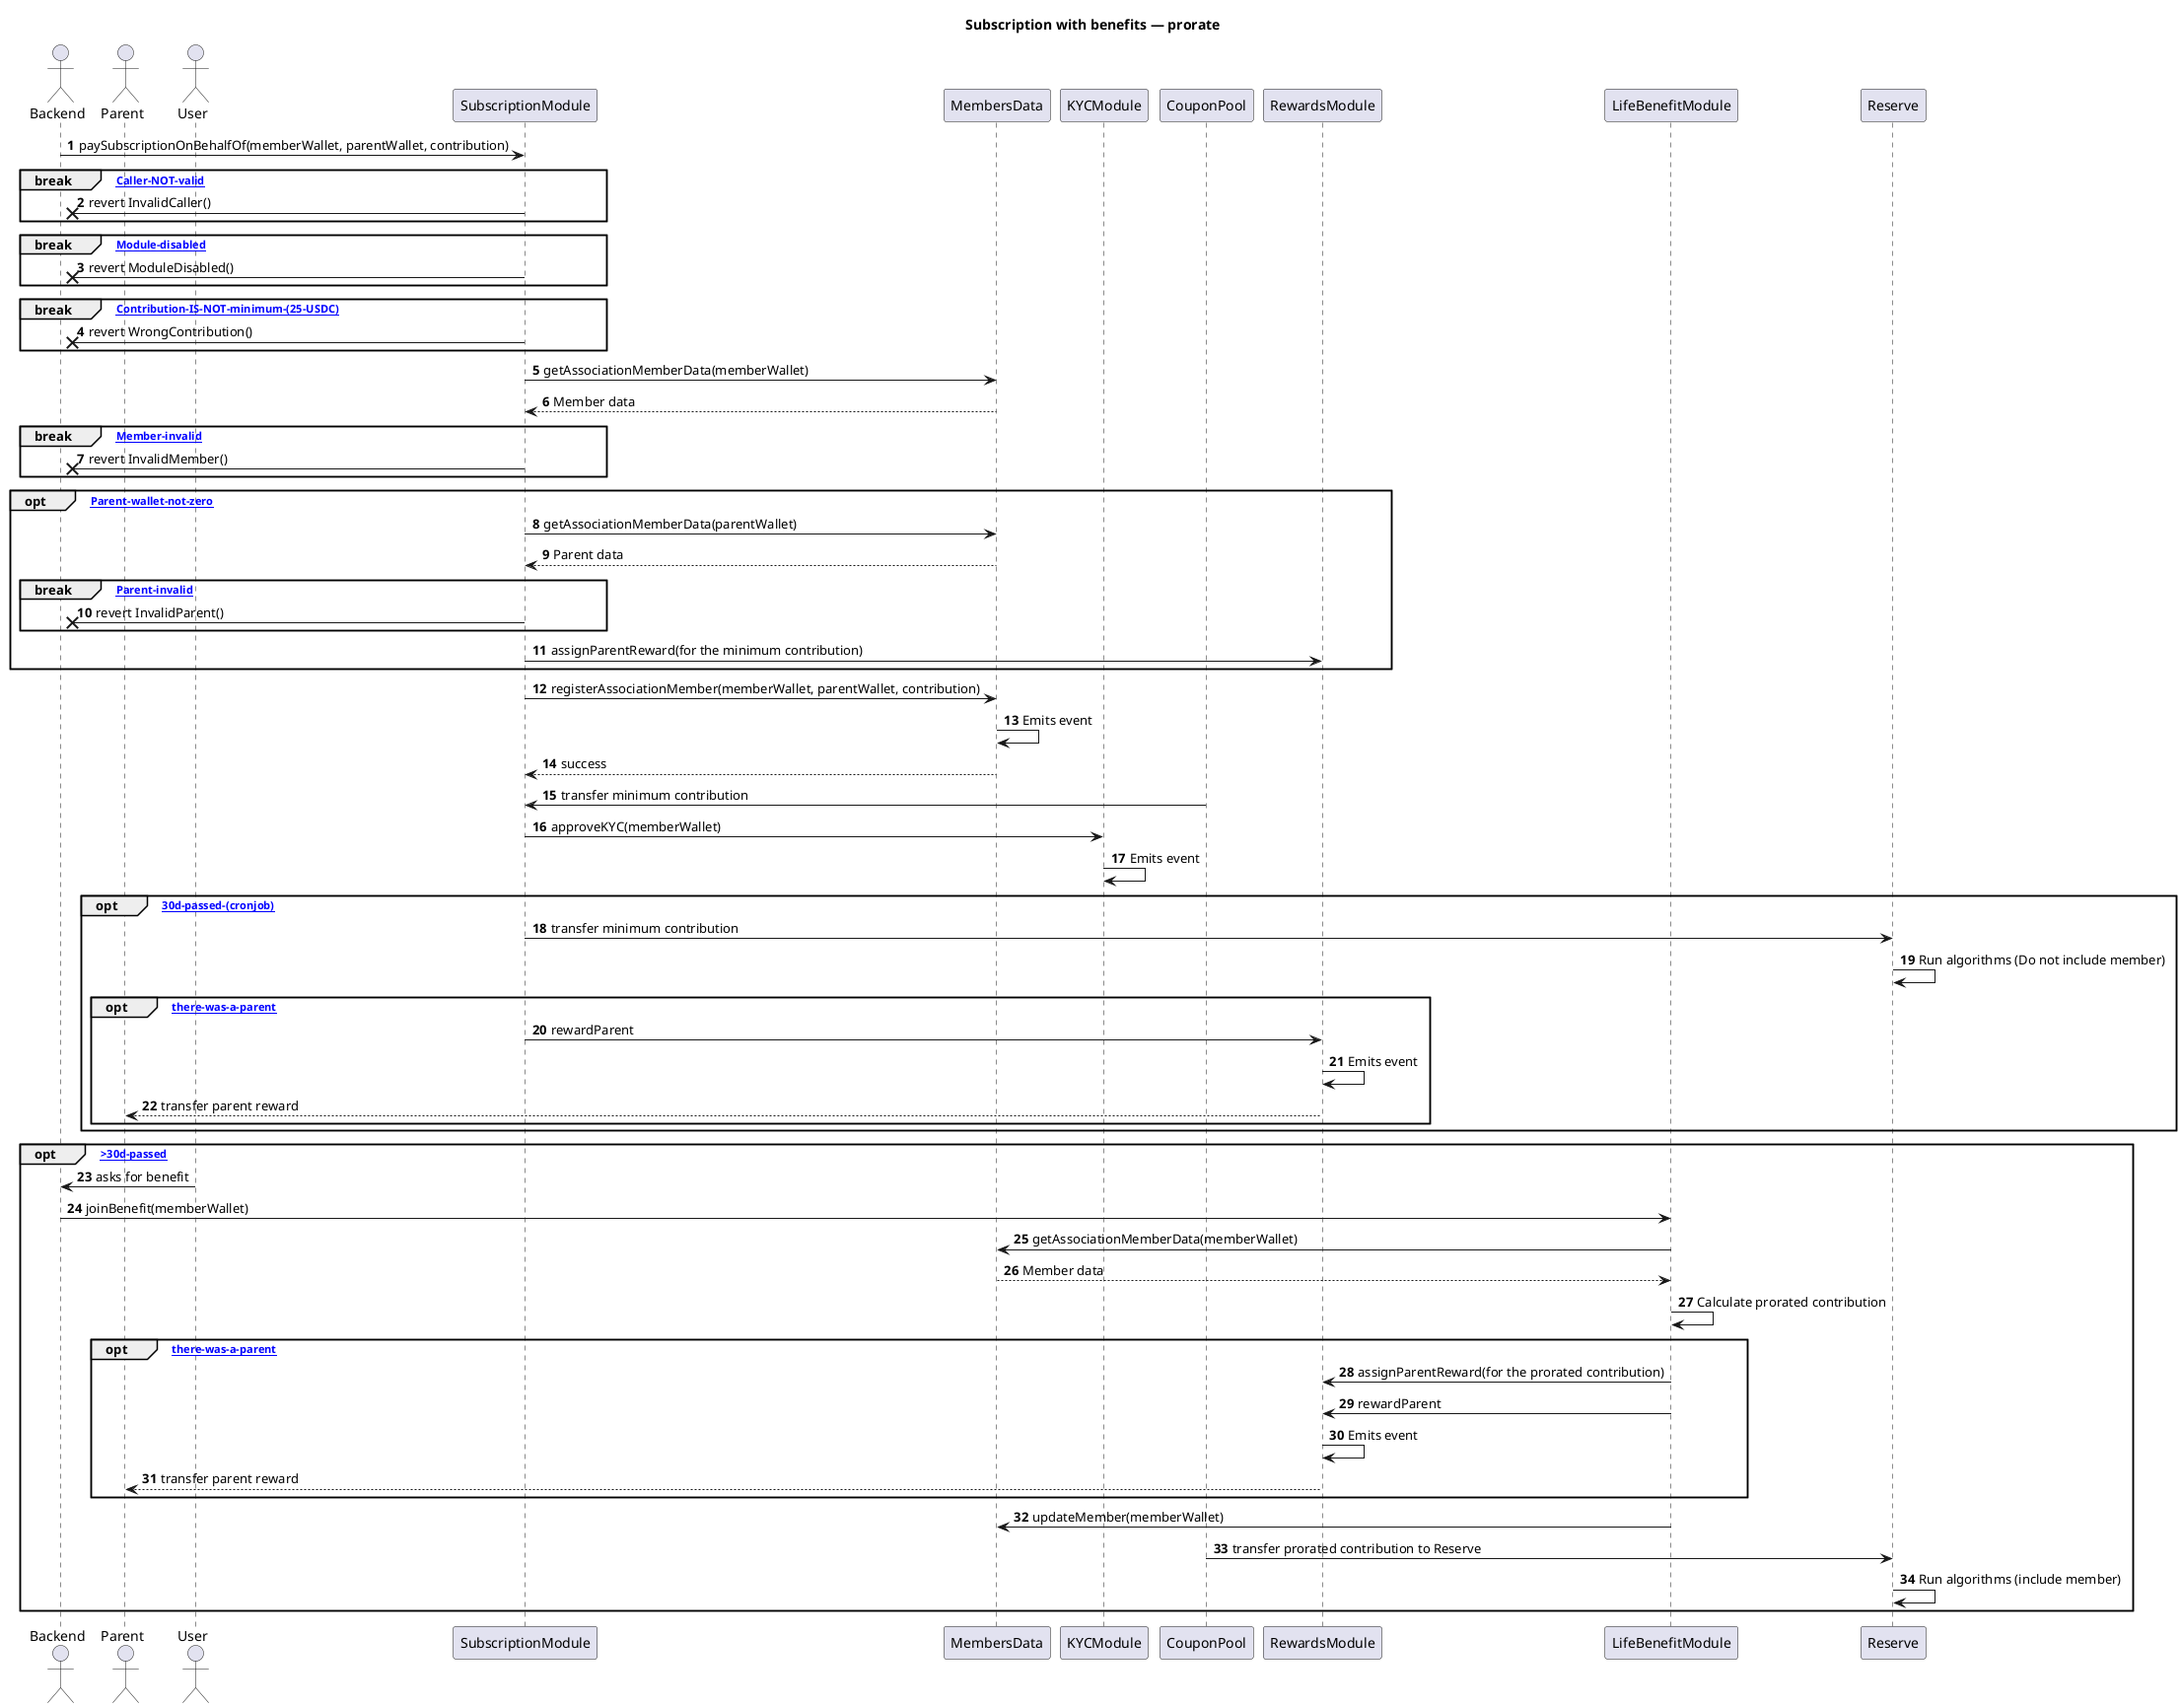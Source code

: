 @startuml Subscription_with_benefits_prorate
title Subscription with benefits — prorate
autonumber

actor Backend
actor Parent
actor User
participant SubscriptionModule
participant MembersData
participant KYCModule
participant CouponPool
participant RewardsModule
participant LifeBenefitModule
participant Reserve

Backend -> SubscriptionModule: paySubscriptionOnBehalfOf(memberWallet, parentWallet, contribution)

break [Caller-NOT-valid]
  SubscriptionModule -x Backend: revert InvalidCaller()
end

break [Module-disabled]
  SubscriptionModule -x Backend: revert ModuleDisabled()
end

break [Contribution-IS-NOT-minimum-(25-USDC)]
  SubscriptionModule -x Backend: revert WrongContribution()
end

SubscriptionModule -> MembersData: getAssociationMemberData(memberWallet)
MembersData --> SubscriptionModule: Member data

break [Member-invalid]
  SubscriptionModule -x Backend: revert InvalidMember()
end

opt [Parent-wallet-not-zero]
  SubscriptionModule -> MembersData: getAssociationMemberData(parentWallet)
  MembersData --> SubscriptionModule: Parent data

  break [Parent-invalid]
    SubscriptionModule -x Backend: revert InvalidParent()
  end

  SubscriptionModule -> RewardsModule: assignParentReward(for the minimum contribution)
end

SubscriptionModule -> MembersData: registerAssociationMember(memberWallet, parentWallet, contribution)
MembersData -> MembersData: Emits event
MembersData --> SubscriptionModule: success

CouponPool -> SubscriptionModule: transfer minimum contribution

SubscriptionModule -> KYCModule: approveKYC(memberWallet)
KYCModule -> KYCModule: Emits event

opt [30d-passed-(cronjob)]
  SubscriptionModule -> Reserve: transfer minimum contribution
  Reserve -> Reserve: Run algorithms (Do not include member)

  opt [there-was-a-parent]
    SubscriptionModule -> RewardsModule: rewardParent
    RewardsModule -> RewardsModule: Emits event
    RewardsModule --> Parent: transfer parent reward
  end
end

opt [>30d-passed]
  User -> Backend: asks for benefit
  Backend -> LifeBenefitModule: joinBenefit(memberWallet)
  LifeBenefitModule -> MembersData: getAssociationMemberData(memberWallet)
  MembersData --> LifeBenefitModule: Member data
  LifeBenefitModule -> LifeBenefitModule: Calculate prorated contribution

  opt [there-was-a-parent]
    LifeBenefitModule -> RewardsModule: assignParentReward(for the prorated contribution)
    LifeBenefitModule -> RewardsModule: rewardParent
    RewardsModule -> RewardsModule: Emits event
    RewardsModule --> Parent: transfer parent reward
  end

  LifeBenefitModule -> MembersData: updateMember(memberWallet)
  CouponPool -> Reserve: transfer prorated contribution to Reserve
  Reserve -> Reserve: Run algorithms (include member)
end

@enduml
